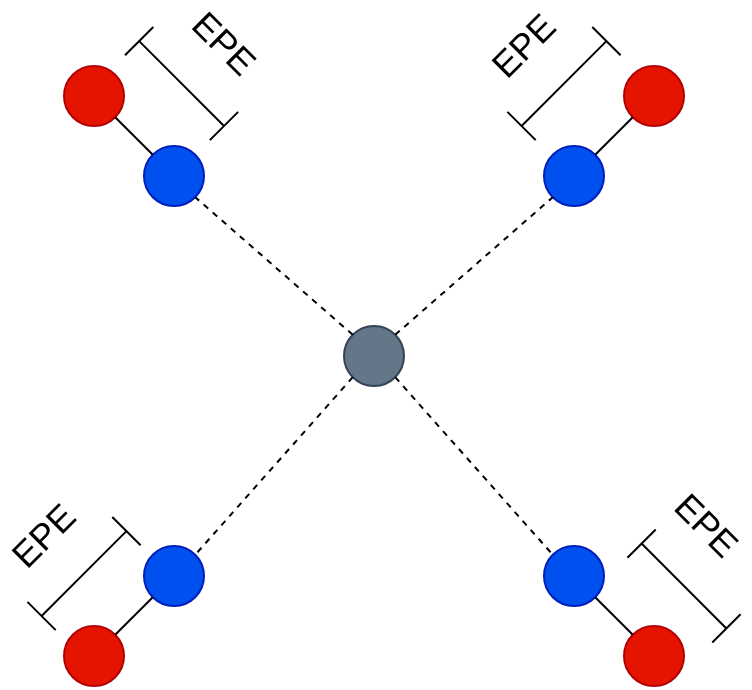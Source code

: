 <mxfile version="13.7.7" type="github">
  <diagram id="QpmHISXzCMV9x8H14dAg" name="Page-1">
    <mxGraphModel dx="1024" dy="654" grid="1" gridSize="10" guides="1" tooltips="1" connect="1" arrows="1" fold="1" page="1" pageScale="1" pageWidth="1169" pageHeight="827" math="0" shadow="0">
      <root>
        <mxCell id="0" />
        <mxCell id="1" parent="0" />
        <mxCell id="6RJOtlt90jfbvBGePQ3--1" value="" style="ellipse;whiteSpace=wrap;html=1;aspect=fixed;fillColor=#0050ef;strokeColor=#001DBC;fontColor=#ffffff;" vertex="1" parent="1">
          <mxGeometry x="220" y="190" width="30" height="30" as="geometry" />
        </mxCell>
        <mxCell id="6RJOtlt90jfbvBGePQ3--2" value="" style="ellipse;whiteSpace=wrap;html=1;aspect=fixed;fillColor=#0050ef;strokeColor=#001DBC;fontColor=#ffffff;" vertex="1" parent="1">
          <mxGeometry x="420" y="190" width="30" height="30" as="geometry" />
        </mxCell>
        <mxCell id="6RJOtlt90jfbvBGePQ3--3" value="" style="ellipse;whiteSpace=wrap;html=1;aspect=fixed;fillColor=#647687;strokeColor=#314354;fontColor=#ffffff;" vertex="1" parent="1">
          <mxGeometry x="320" y="280" width="30" height="30" as="geometry" />
        </mxCell>
        <mxCell id="6RJOtlt90jfbvBGePQ3--4" value="" style="ellipse;whiteSpace=wrap;html=1;aspect=fixed;fillColor=#0050ef;strokeColor=#001DBC;fontColor=#ffffff;" vertex="1" parent="1">
          <mxGeometry x="220" y="390" width="30" height="30" as="geometry" />
        </mxCell>
        <mxCell id="6RJOtlt90jfbvBGePQ3--6" value="" style="ellipse;whiteSpace=wrap;html=1;aspect=fixed;fillColor=#0050ef;strokeColor=#001DBC;fontColor=#ffffff;" vertex="1" parent="1">
          <mxGeometry x="420" y="390" width="30" height="30" as="geometry" />
        </mxCell>
        <mxCell id="6RJOtlt90jfbvBGePQ3--7" value="" style="ellipse;whiteSpace=wrap;html=1;aspect=fixed;fillColor=#e51400;strokeColor=#B20000;fontColor=#ffffff;" vertex="1" parent="1">
          <mxGeometry x="180" y="150" width="30" height="30" as="geometry" />
        </mxCell>
        <mxCell id="6RJOtlt90jfbvBGePQ3--8" value="" style="ellipse;whiteSpace=wrap;html=1;aspect=fixed;fillColor=#e51400;strokeColor=#B20000;fontColor=#ffffff;" vertex="1" parent="1">
          <mxGeometry x="460" y="430" width="30" height="30" as="geometry" />
        </mxCell>
        <mxCell id="6RJOtlt90jfbvBGePQ3--9" value="" style="ellipse;whiteSpace=wrap;html=1;aspect=fixed;fillColor=#e51400;strokeColor=#B20000;fontColor=#ffffff;" vertex="1" parent="1">
          <mxGeometry x="460" y="150" width="30" height="30" as="geometry" />
        </mxCell>
        <mxCell id="6RJOtlt90jfbvBGePQ3--10" value="" style="ellipse;whiteSpace=wrap;html=1;aspect=fixed;fillColor=#e51400;strokeColor=#B20000;fontColor=#ffffff;" vertex="1" parent="1">
          <mxGeometry x="180" y="430" width="30" height="30" as="geometry" />
        </mxCell>
        <mxCell id="6RJOtlt90jfbvBGePQ3--11" value="" style="endArrow=none;dashed=1;html=1;exitX=1;exitY=0;exitDx=0;exitDy=0;entryX=0;entryY=1;entryDx=0;entryDy=0;" edge="1" parent="1" source="6RJOtlt90jfbvBGePQ3--3" target="6RJOtlt90jfbvBGePQ3--2">
          <mxGeometry width="50" height="50" relative="1" as="geometry">
            <mxPoint x="430" y="300" as="sourcePoint" />
            <mxPoint x="480" y="250" as="targetPoint" />
          </mxGeometry>
        </mxCell>
        <mxCell id="6RJOtlt90jfbvBGePQ3--12" value="" style="endArrow=none;dashed=1;html=1;exitX=0;exitY=0;exitDx=0;exitDy=0;entryX=1;entryY=1;entryDx=0;entryDy=0;" edge="1" parent="1" source="6RJOtlt90jfbvBGePQ3--3" target="6RJOtlt90jfbvBGePQ3--1">
          <mxGeometry width="50" height="50" relative="1" as="geometry">
            <mxPoint x="355.607" y="294.393" as="sourcePoint" />
            <mxPoint x="444.393" y="225.607" as="targetPoint" />
          </mxGeometry>
        </mxCell>
        <mxCell id="6RJOtlt90jfbvBGePQ3--13" value="" style="endArrow=none;dashed=1;html=1;exitX=1;exitY=1;exitDx=0;exitDy=0;entryX=0;entryY=0;entryDx=0;entryDy=0;" edge="1" parent="1" source="6RJOtlt90jfbvBGePQ3--3" target="6RJOtlt90jfbvBGePQ3--6">
          <mxGeometry width="50" height="50" relative="1" as="geometry">
            <mxPoint x="365.607" y="304.393" as="sourcePoint" />
            <mxPoint x="454.393" y="235.607" as="targetPoint" />
          </mxGeometry>
        </mxCell>
        <mxCell id="6RJOtlt90jfbvBGePQ3--14" value="" style="endArrow=none;dashed=1;html=1;exitX=0;exitY=1;exitDx=0;exitDy=0;entryX=1;entryY=0;entryDx=0;entryDy=0;" edge="1" parent="1" source="6RJOtlt90jfbvBGePQ3--3" target="6RJOtlt90jfbvBGePQ3--4">
          <mxGeometry width="50" height="50" relative="1" as="geometry">
            <mxPoint x="375.607" y="314.393" as="sourcePoint" />
            <mxPoint x="464.393" y="245.607" as="targetPoint" />
          </mxGeometry>
        </mxCell>
        <mxCell id="6RJOtlt90jfbvBGePQ3--19" value="" style="endArrow=none;html=1;exitX=0;exitY=0;exitDx=0;exitDy=0;entryX=1;entryY=1;entryDx=0;entryDy=0;" edge="1" parent="1" source="6RJOtlt90jfbvBGePQ3--1" target="6RJOtlt90jfbvBGePQ3--7">
          <mxGeometry width="50" height="50" relative="1" as="geometry">
            <mxPoint x="430" y="300" as="sourcePoint" />
            <mxPoint x="480" y="250" as="targetPoint" />
          </mxGeometry>
        </mxCell>
        <mxCell id="6RJOtlt90jfbvBGePQ3--20" value="" style="endArrow=none;html=1;exitX=1;exitY=0;exitDx=0;exitDy=0;entryX=0;entryY=1;entryDx=0;entryDy=0;" edge="1" parent="1" source="6RJOtlt90jfbvBGePQ3--2" target="6RJOtlt90jfbvBGePQ3--9">
          <mxGeometry width="50" height="50" relative="1" as="geometry">
            <mxPoint x="430" y="300" as="sourcePoint" />
            <mxPoint x="480" y="250" as="targetPoint" />
          </mxGeometry>
        </mxCell>
        <mxCell id="6RJOtlt90jfbvBGePQ3--21" value="" style="endArrow=none;html=1;exitX=1;exitY=1;exitDx=0;exitDy=0;entryX=0;entryY=0;entryDx=0;entryDy=0;" edge="1" parent="1" source="6RJOtlt90jfbvBGePQ3--6" target="6RJOtlt90jfbvBGePQ3--8">
          <mxGeometry width="50" height="50" relative="1" as="geometry">
            <mxPoint x="430" y="300" as="sourcePoint" />
            <mxPoint x="480" y="250" as="targetPoint" />
          </mxGeometry>
        </mxCell>
        <mxCell id="6RJOtlt90jfbvBGePQ3--22" value="" style="endArrow=none;html=1;exitX=0;exitY=1;exitDx=0;exitDy=0;entryX=1;entryY=0;entryDx=0;entryDy=0;" edge="1" parent="1" source="6RJOtlt90jfbvBGePQ3--4" target="6RJOtlt90jfbvBGePQ3--10">
          <mxGeometry width="50" height="50" relative="1" as="geometry">
            <mxPoint x="430" y="300" as="sourcePoint" />
            <mxPoint x="480" y="250" as="targetPoint" />
          </mxGeometry>
        </mxCell>
        <mxCell id="6RJOtlt90jfbvBGePQ3--24" value="" style="shape=crossbar;whiteSpace=wrap;html=1;rounded=1;rotation=45;" vertex="1" parent="1">
          <mxGeometry x="208.79" y="148.79" width="60" height="20" as="geometry" />
        </mxCell>
        <mxCell id="6RJOtlt90jfbvBGePQ3--25" value="&lt;font style=&quot;font-size: 18px&quot;&gt;EPE&lt;/font&gt;" style="text;html=1;strokeColor=none;fillColor=none;align=center;verticalAlign=middle;whiteSpace=wrap;rounded=0;rotation=45;" vertex="1" parent="1">
          <mxGeometry x="240" y="128.79" width="40" height="20" as="geometry" />
        </mxCell>
        <mxCell id="6RJOtlt90jfbvBGePQ3--26" value="" style="shape=crossbar;whiteSpace=wrap;html=1;rounded=1;rotation=-45;" vertex="1" parent="1">
          <mxGeometry x="400" y="148.79" width="60" height="20" as="geometry" />
        </mxCell>
        <mxCell id="6RJOtlt90jfbvBGePQ3--27" value="&lt;font style=&quot;font-size: 18px&quot;&gt;EPE&lt;/font&gt;" style="text;html=1;strokeColor=none;fillColor=none;align=center;verticalAlign=middle;whiteSpace=wrap;rounded=0;rotation=45;" vertex="1" parent="1">
          <mxGeometry x="481.21" y="370" width="40" height="20" as="geometry" />
        </mxCell>
        <mxCell id="6RJOtlt90jfbvBGePQ3--30" value="" style="shape=crossbar;whiteSpace=wrap;html=1;rounded=1;rotation=45;" vertex="1" parent="1">
          <mxGeometry x="460" y="400" width="60" height="20" as="geometry" />
        </mxCell>
        <mxCell id="6RJOtlt90jfbvBGePQ3--31" value="&lt;font style=&quot;font-size: 18px&quot;&gt;EPE&lt;/font&gt;" style="text;html=1;strokeColor=none;fillColor=none;align=center;verticalAlign=middle;whiteSpace=wrap;rounded=0;rotation=-45;" vertex="1" parent="1">
          <mxGeometry x="390" y="130" width="40" height="20" as="geometry" />
        </mxCell>
        <mxCell id="6RJOtlt90jfbvBGePQ3--35" value="" style="shape=crossbar;whiteSpace=wrap;html=1;rounded=1;rotation=-45;" vertex="1" parent="1">
          <mxGeometry x="160" y="393.79" width="60" height="20" as="geometry" />
        </mxCell>
        <mxCell id="6RJOtlt90jfbvBGePQ3--36" value="&lt;font style=&quot;font-size: 18px&quot;&gt;EPE&lt;/font&gt;" style="text;html=1;strokeColor=none;fillColor=none;align=center;verticalAlign=middle;whiteSpace=wrap;rounded=0;rotation=-45;" vertex="1" parent="1">
          <mxGeometry x="150" y="375" width="40" height="20" as="geometry" />
        </mxCell>
      </root>
    </mxGraphModel>
  </diagram>
</mxfile>
